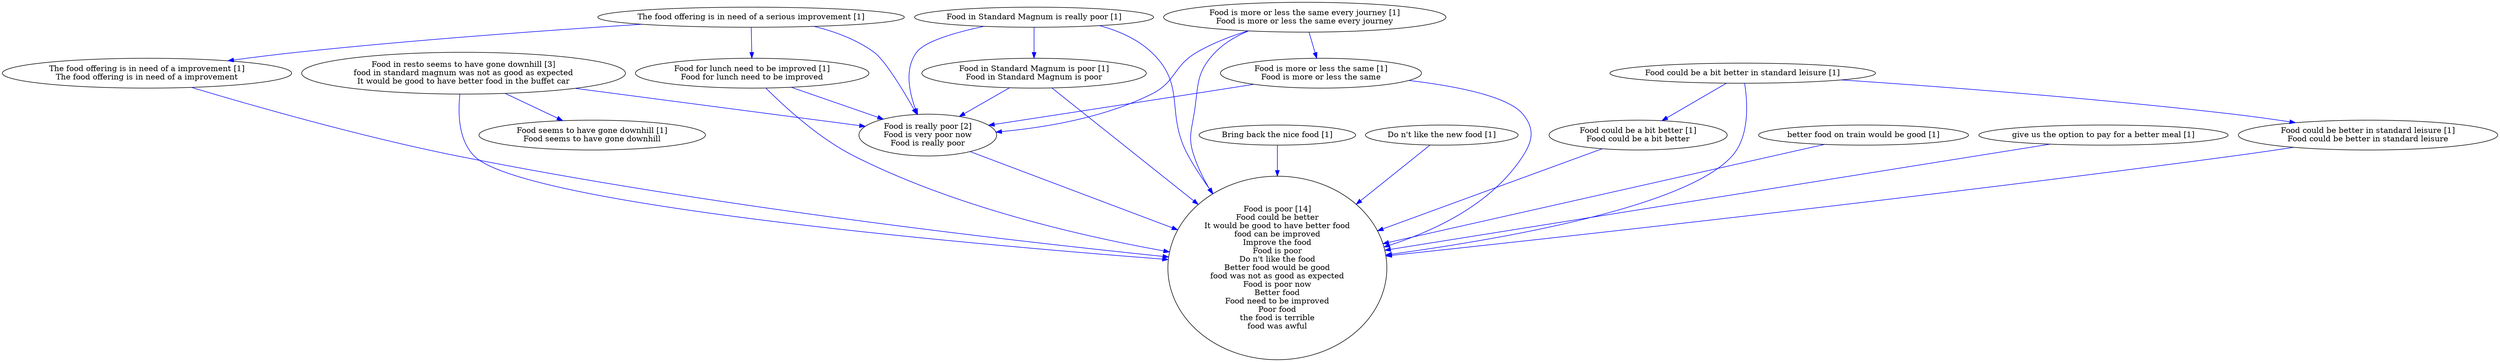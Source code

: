 digraph collapsedGraph {
"Food is poor [14]\nFood could be better\nIt would be good to have better food\nfood can be improved\nImprove the food\nFood is poor\nDo n't like the food\nBetter food would be good\nfood was not as good as expected\nFood is poor now\nBetter food\nFood need to be improved\nPoor food\nthe food is terrible\nfood was awful""Food in resto seems to have gone downhill [3]\nfood in standard magnum was not as good as expected\nIt would be good to have better food in the buffet car""Food is really poor [2]\nFood is very poor now\nFood is really poor""Bring back the nice food [1]""Do n't like the new food [1]""Food could be a bit better in standard leisure [1]""Food could be better in standard leisure [1]\nFood could be better in standard leisure""Food could be a bit better [1]\nFood could be a bit better""Food for lunch need to be improved [1]\nFood for lunch need to be improved""Food in Standard Magnum is really poor [1]""Food in Standard Magnum is poor [1]\nFood in Standard Magnum is poor""Food seems to have gone downhill [1]\nFood seems to have gone downhill""Food is more or less the same every journey [1]\nFood is more or less the same every journey""Food is more or less the same [1]\nFood is more or less the same""The food offering is in need of a serious improvement [1]""The food offering is in need of a improvement [1]\nThe food offering is in need of a improvement""better food on train would be good [1]""give us the option to pay for a better meal [1]""Bring back the nice food [1]" -> "Food is poor [14]\nFood could be better\nIt would be good to have better food\nfood can be improved\nImprove the food\nFood is poor\nDo n't like the food\nBetter food would be good\nfood was not as good as expected\nFood is poor now\nBetter food\nFood need to be improved\nPoor food\nthe food is terrible\nfood was awful" [color=blue]
"Do n't like the new food [1]" -> "Food is poor [14]\nFood could be better\nIt would be good to have better food\nfood can be improved\nImprove the food\nFood is poor\nDo n't like the food\nBetter food would be good\nfood was not as good as expected\nFood is poor now\nBetter food\nFood need to be improved\nPoor food\nthe food is terrible\nfood was awful" [color=blue]
"Food could be a bit better in standard leisure [1]" -> "Food could be better in standard leisure [1]\nFood could be better in standard leisure" [color=blue]
"Food could be a bit better in standard leisure [1]" -> "Food could be a bit better [1]\nFood could be a bit better" [color=blue]
"Food for lunch need to be improved [1]\nFood for lunch need to be improved" -> "Food is poor [14]\nFood could be better\nIt would be good to have better food\nfood can be improved\nImprove the food\nFood is poor\nDo n't like the food\nBetter food would be good\nfood was not as good as expected\nFood is poor now\nBetter food\nFood need to be improved\nPoor food\nthe food is terrible\nfood was awful" [color=blue]
"Food in Standard Magnum is really poor [1]" -> "Food in Standard Magnum is poor [1]\nFood in Standard Magnum is poor" [color=blue]
"Food for lunch need to be improved [1]\nFood for lunch need to be improved" -> "Food is really poor [2]\nFood is very poor now\nFood is really poor" [color=blue]
"Food in Standard Magnum is really poor [1]" -> "Food is poor [14]\nFood could be better\nIt would be good to have better food\nfood can be improved\nImprove the food\nFood is poor\nDo n't like the food\nBetter food would be good\nfood was not as good as expected\nFood is poor now\nBetter food\nFood need to be improved\nPoor food\nthe food is terrible\nfood was awful" [color=blue]
"Food in Standard Magnum is poor [1]\nFood in Standard Magnum is poor" -> "Food is poor [14]\nFood could be better\nIt would be good to have better food\nfood can be improved\nImprove the food\nFood is poor\nDo n't like the food\nBetter food would be good\nfood was not as good as expected\nFood is poor now\nBetter food\nFood need to be improved\nPoor food\nthe food is terrible\nfood was awful" [color=blue]
"Food is really poor [2]\nFood is very poor now\nFood is really poor" -> "Food is poor [14]\nFood could be better\nIt would be good to have better food\nfood can be improved\nImprove the food\nFood is poor\nDo n't like the food\nBetter food would be good\nfood was not as good as expected\nFood is poor now\nBetter food\nFood need to be improved\nPoor food\nthe food is terrible\nfood was awful" [color=blue]
"Food in resto seems to have gone downhill [3]\nfood in standard magnum was not as good as expected\nIt would be good to have better food in the buffet car" -> "Food seems to have gone downhill [1]\nFood seems to have gone downhill" [color=blue]
"Food is more or less the same every journey [1]\nFood is more or less the same every journey" -> "Food is more or less the same [1]\nFood is more or less the same" [color=blue]
"Food is more or less the same [1]\nFood is more or less the same" -> "Food is poor [14]\nFood could be better\nIt would be good to have better food\nfood can be improved\nImprove the food\nFood is poor\nDo n't like the food\nBetter food would be good\nfood was not as good as expected\nFood is poor now\nBetter food\nFood need to be improved\nPoor food\nthe food is terrible\nfood was awful" [color=blue]
"Food is more or less the same every journey [1]\nFood is more or less the same every journey" -> "Food is really poor [2]\nFood is very poor now\nFood is really poor" [color=blue]
"Food is more or less the same every journey [1]\nFood is more or less the same every journey" -> "Food is poor [14]\nFood could be better\nIt would be good to have better food\nfood can be improved\nImprove the food\nFood is poor\nDo n't like the food\nBetter food would be good\nfood was not as good as expected\nFood is poor now\nBetter food\nFood need to be improved\nPoor food\nthe food is terrible\nfood was awful" [color=blue]
"Food in Standard Magnum is poor [1]\nFood in Standard Magnum is poor" -> "Food is really poor [2]\nFood is very poor now\nFood is really poor" [color=blue]
"Food could be a bit better in standard leisure [1]" -> "Food is poor [14]\nFood could be better\nIt would be good to have better food\nfood can be improved\nImprove the food\nFood is poor\nDo n't like the food\nBetter food would be good\nfood was not as good as expected\nFood is poor now\nBetter food\nFood need to be improved\nPoor food\nthe food is terrible\nfood was awful" [color=blue]
"Food could be better in standard leisure [1]\nFood could be better in standard leisure" -> "Food is poor [14]\nFood could be better\nIt would be good to have better food\nfood can be improved\nImprove the food\nFood is poor\nDo n't like the food\nBetter food would be good\nfood was not as good as expected\nFood is poor now\nBetter food\nFood need to be improved\nPoor food\nthe food is terrible\nfood was awful" [color=blue]
"Food could be a bit better [1]\nFood could be a bit better" -> "Food is poor [14]\nFood could be better\nIt would be good to have better food\nfood can be improved\nImprove the food\nFood is poor\nDo n't like the food\nBetter food would be good\nfood was not as good as expected\nFood is poor now\nBetter food\nFood need to be improved\nPoor food\nthe food is terrible\nfood was awful" [color=blue]
"Food in Standard Magnum is really poor [1]" -> "Food is really poor [2]\nFood is very poor now\nFood is really poor" [color=blue]
"Food is more or less the same [1]\nFood is more or less the same" -> "Food is really poor [2]\nFood is very poor now\nFood is really poor" [color=blue]
"Food in resto seems to have gone downhill [3]\nfood in standard magnum was not as good as expected\nIt would be good to have better food in the buffet car" -> "Food is really poor [2]\nFood is very poor now\nFood is really poor" [color=blue]
"Food in resto seems to have gone downhill [3]\nfood in standard magnum was not as good as expected\nIt would be good to have better food in the buffet car" -> "Food is poor [14]\nFood could be better\nIt would be good to have better food\nfood can be improved\nImprove the food\nFood is poor\nDo n't like the food\nBetter food would be good\nfood was not as good as expected\nFood is poor now\nBetter food\nFood need to be improved\nPoor food\nthe food is terrible\nfood was awful" [color=blue]
"The food offering is in need of a serious improvement [1]" -> "The food offering is in need of a improvement [1]\nThe food offering is in need of a improvement" [color=blue]
"The food offering is in need of a serious improvement [1]" -> "Food is really poor [2]\nFood is very poor now\nFood is really poor" [color=blue]
"The food offering is in need of a improvement [1]\nThe food offering is in need of a improvement" -> "Food is poor [14]\nFood could be better\nIt would be good to have better food\nfood can be improved\nImprove the food\nFood is poor\nDo n't like the food\nBetter food would be good\nfood was not as good as expected\nFood is poor now\nBetter food\nFood need to be improved\nPoor food\nthe food is terrible\nfood was awful" [color=blue]
"The food offering is in need of a serious improvement [1]" -> "Food for lunch need to be improved [1]\nFood for lunch need to be improved" [color=blue]
"better food on train would be good [1]" -> "Food is poor [14]\nFood could be better\nIt would be good to have better food\nfood can be improved\nImprove the food\nFood is poor\nDo n't like the food\nBetter food would be good\nfood was not as good as expected\nFood is poor now\nBetter food\nFood need to be improved\nPoor food\nthe food is terrible\nfood was awful" [color=blue]
"give us the option to pay for a better meal [1]" -> "Food is poor [14]\nFood could be better\nIt would be good to have better food\nfood can be improved\nImprove the food\nFood is poor\nDo n't like the food\nBetter food would be good\nfood was not as good as expected\nFood is poor now\nBetter food\nFood need to be improved\nPoor food\nthe food is terrible\nfood was awful" [color=blue]
}